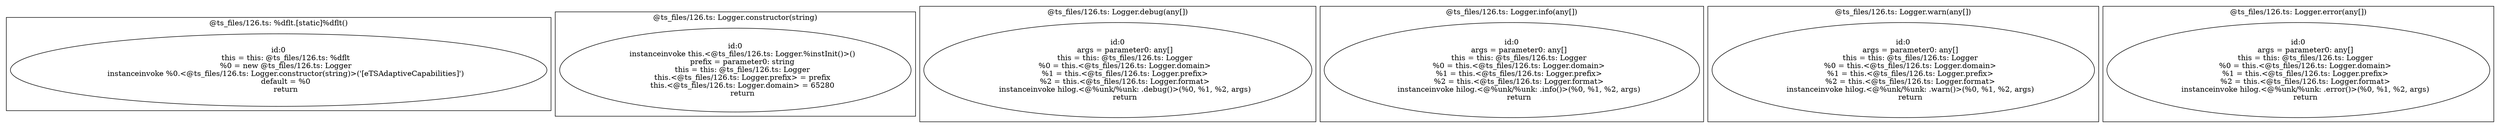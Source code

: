 digraph "126.ts" {
subgraph "cluster_@ts_files/126.ts: %dflt.[static]%dflt()" {
  label="@ts_files/126.ts: %dflt.[static]%dflt()";
  Node33730 [label="id:0
      this = this: @ts_files/126.ts: %dflt
      %0 = new @ts_files/126.ts: Logger
      instanceinvoke %0.<@ts_files/126.ts: Logger.constructor(string)>('[eTSAdaptiveCapabilities]')
      default = %0
      return"];
}
subgraph "cluster_@ts_files/126.ts: Logger.constructor(string)" {
  label="@ts_files/126.ts: Logger.constructor(string)";
  Node41080 [label="id:0
      instanceinvoke this.<@ts_files/126.ts: Logger.%instInit()>()
      prefix = parameter0: string
      this = this: @ts_files/126.ts: Logger
      this.<@ts_files/126.ts: Logger.prefix> = prefix
      this.<@ts_files/126.ts: Logger.domain> = 65280
      return"];
}
subgraph "cluster_@ts_files/126.ts: Logger.debug(any[])" {
  label="@ts_files/126.ts: Logger.debug(any[])";
  Node32540 [label="id:0
      args = parameter0: any[]
      this = this: @ts_files/126.ts: Logger
      %0 = this.<@ts_files/126.ts: Logger.domain>
      %1 = this.<@ts_files/126.ts: Logger.prefix>
      %2 = this.<@ts_files/126.ts: Logger.format>
      instanceinvoke hilog.<@%unk/%unk: .debug()>(%0, %1, %2, args)
      return"];
}
subgraph "cluster_@ts_files/126.ts: Logger.info(any[])" {
  label="@ts_files/126.ts: Logger.info(any[])";
  Node31630 [label="id:0
      args = parameter0: any[]
      this = this: @ts_files/126.ts: Logger
      %0 = this.<@ts_files/126.ts: Logger.domain>
      %1 = this.<@ts_files/126.ts: Logger.prefix>
      %2 = this.<@ts_files/126.ts: Logger.format>
      instanceinvoke hilog.<@%unk/%unk: .info()>(%0, %1, %2, args)
      return"];
}
subgraph "cluster_@ts_files/126.ts: Logger.warn(any[])" {
  label="@ts_files/126.ts: Logger.warn(any[])";
  Node31750 [label="id:0
      args = parameter0: any[]
      this = this: @ts_files/126.ts: Logger
      %0 = this.<@ts_files/126.ts: Logger.domain>
      %1 = this.<@ts_files/126.ts: Logger.prefix>
      %2 = this.<@ts_files/126.ts: Logger.format>
      instanceinvoke hilog.<@%unk/%unk: .warn()>(%0, %1, %2, args)
      return"];
}
subgraph "cluster_@ts_files/126.ts: Logger.error(any[])" {
  label="@ts_files/126.ts: Logger.error(any[])";
  Node32890 [label="id:0
      args = parameter0: any[]
      this = this: @ts_files/126.ts: Logger
      %0 = this.<@ts_files/126.ts: Logger.domain>
      %1 = this.<@ts_files/126.ts: Logger.prefix>
      %2 = this.<@ts_files/126.ts: Logger.format>
      instanceinvoke hilog.<@%unk/%unk: .error()>(%0, %1, %2, args)
      return"];
}
}
